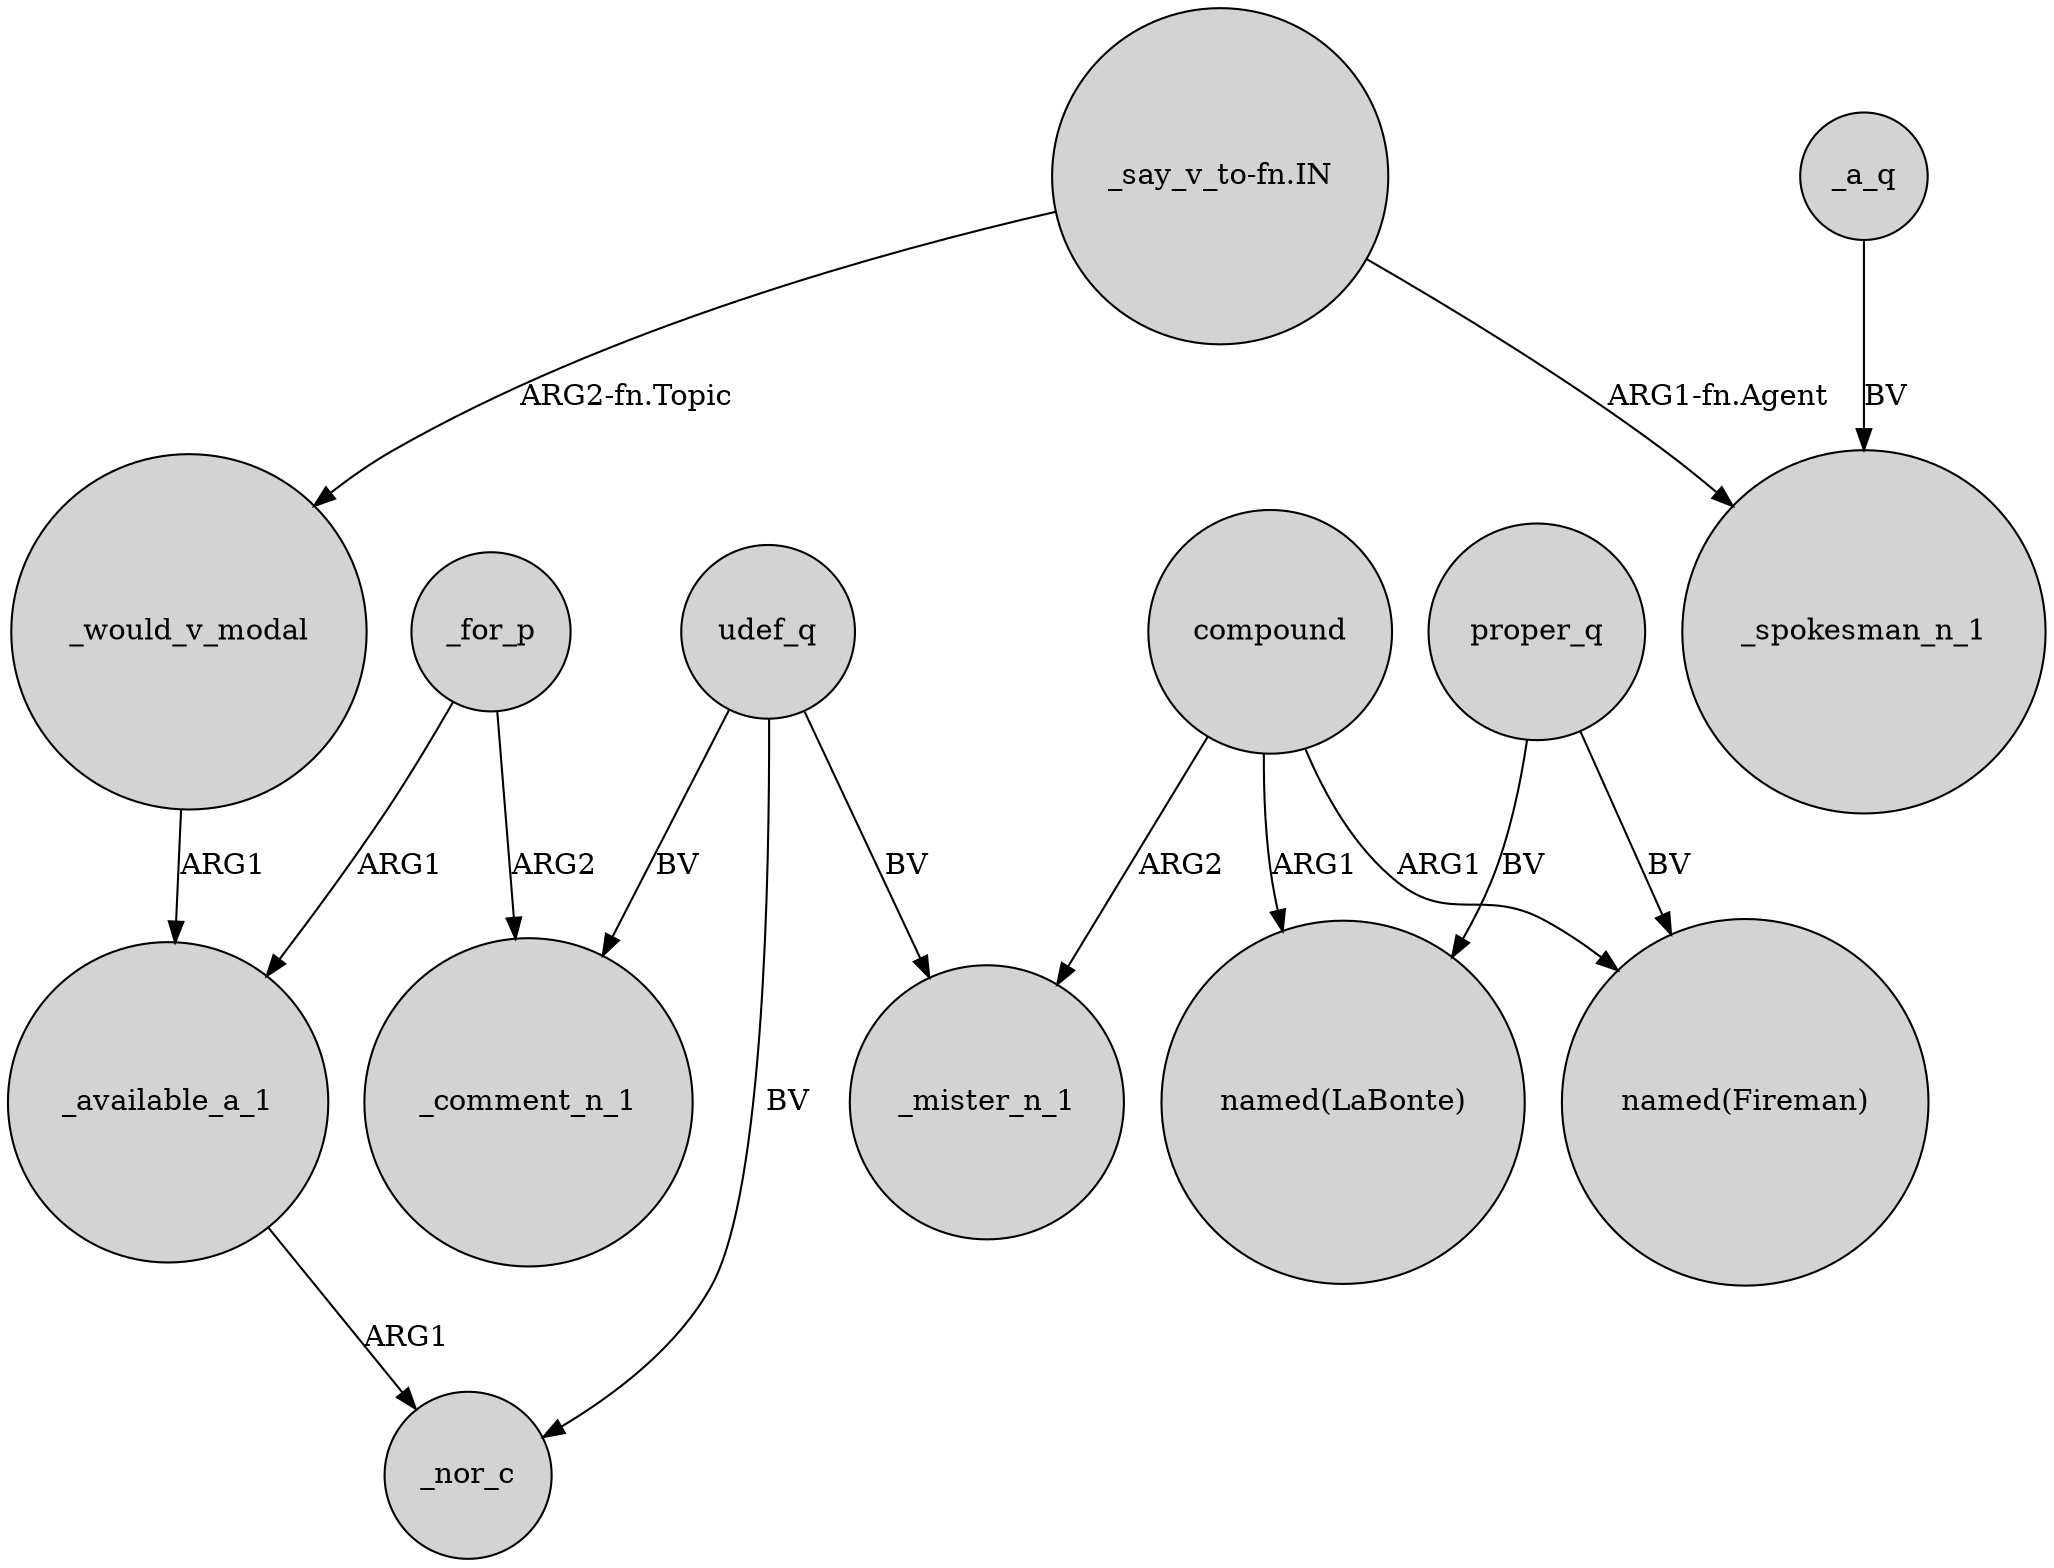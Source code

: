 digraph {
	node [shape=circle style=filled]
	"_say_v_to-fn.IN" -> _would_v_modal [label="ARG2-fn.Topic"]
	proper_q -> "named(Fireman)" [label=BV]
	udef_q -> _mister_n_1 [label=BV]
	proper_q -> "named(LaBonte)" [label=BV]
	_would_v_modal -> _available_a_1 [label=ARG1]
	_for_p -> _comment_n_1 [label=ARG2]
	_a_q -> _spokesman_n_1 [label=BV]
	udef_q -> _comment_n_1 [label=BV]
	udef_q -> _nor_c [label=BV]
	_available_a_1 -> _nor_c [label=ARG1]
	_for_p -> _available_a_1 [label=ARG1]
	"_say_v_to-fn.IN" -> _spokesman_n_1 [label="ARG1-fn.Agent"]
	compound -> _mister_n_1 [label=ARG2]
	compound -> "named(Fireman)" [label=ARG1]
	compound -> "named(LaBonte)" [label=ARG1]
}
